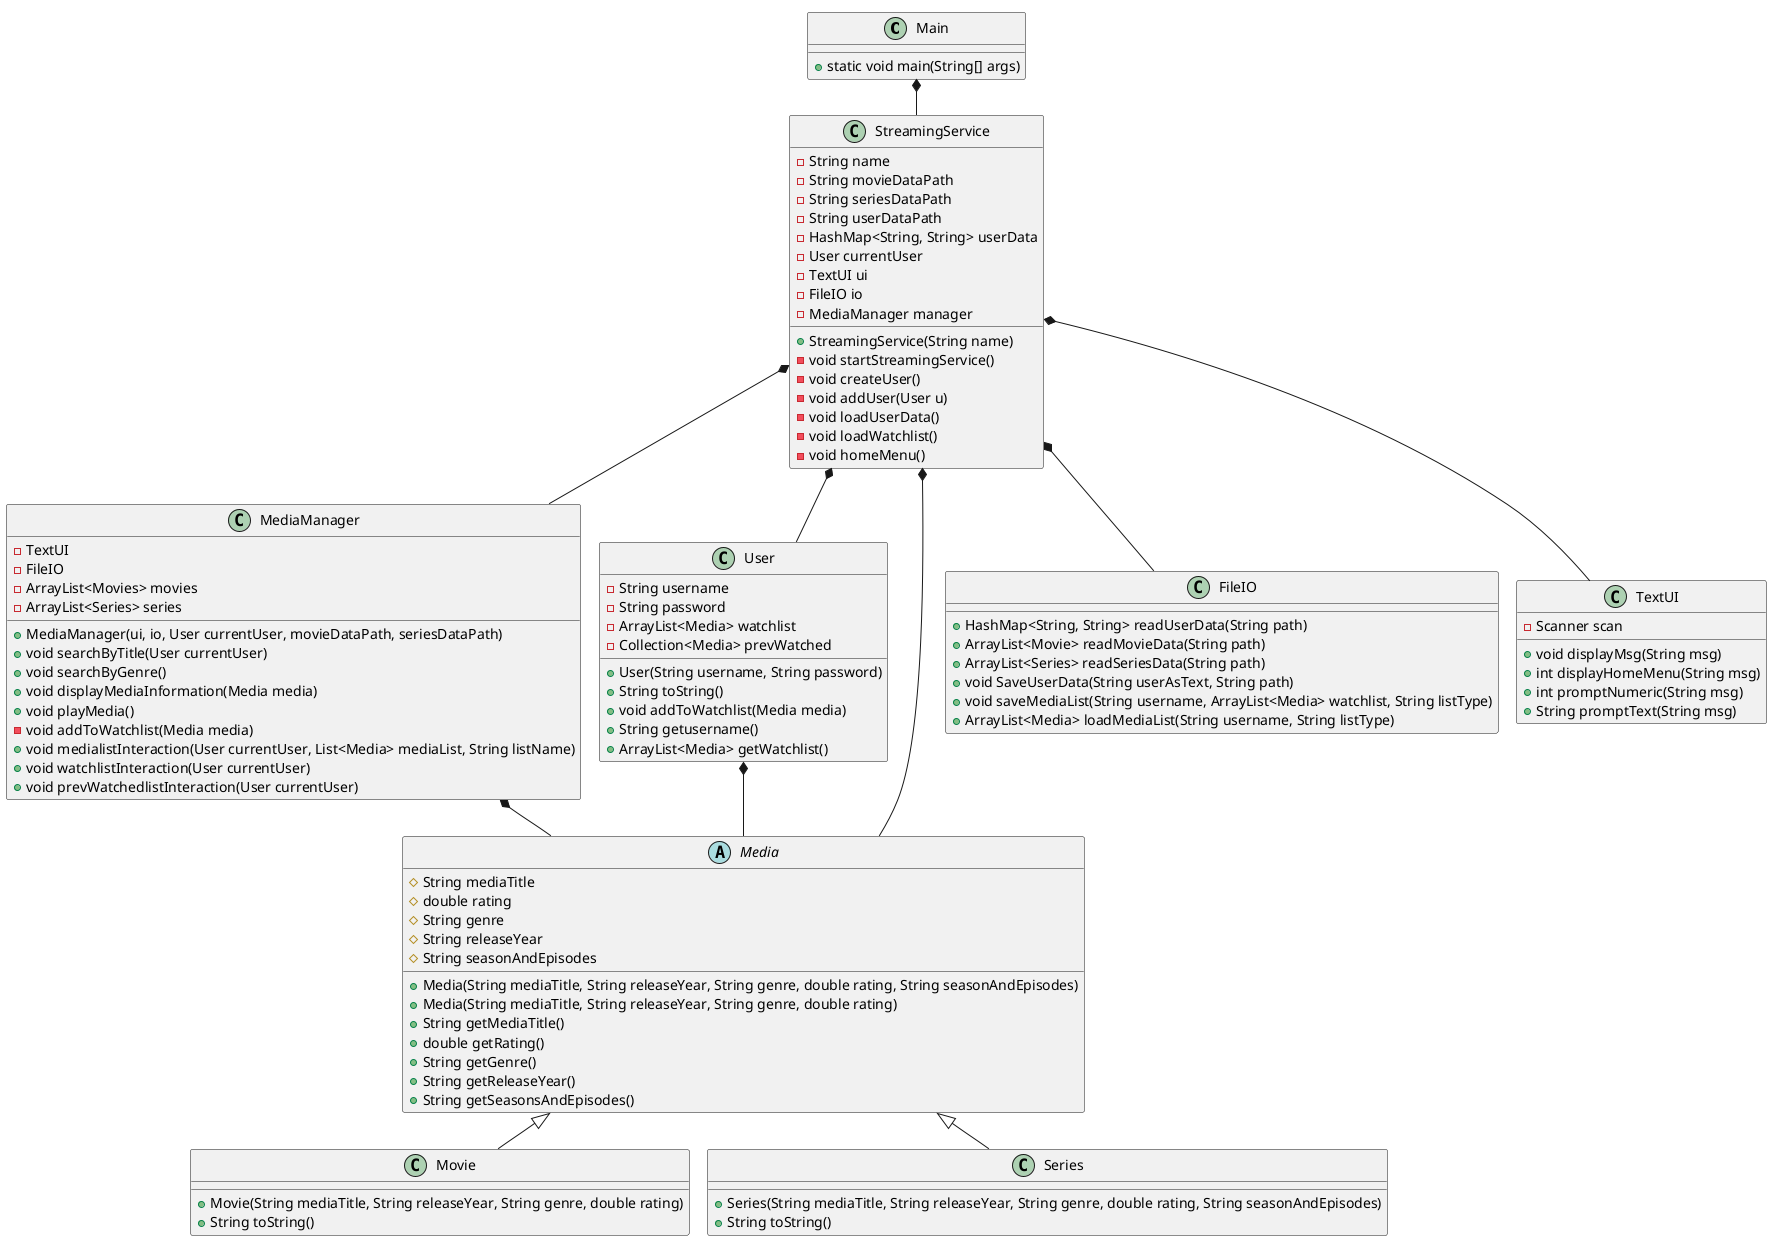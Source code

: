 @startuml
!pragma layout smetana

class Main {
+ static void main(String[] args)
}

class StreamingService{
- String name
- String movieDataPath
- String seriesDataPath
- String userDataPath
- HashMap<String, String> userData
- User currentUser
- TextUI ui
- FileIO io
- MediaManager manager
+ StreamingService(String name)
- void startStreamingService()
- void createUser()
- void addUser(User u)
- void loadUserData()
- void loadWatchlist()
- void homeMenu()


}

class MediaManager {
- TextUI
- FileIO
- ArrayList<Movies> movies
- ArrayList<Series> series
+ MediaManager(ui, io, User currentUser, movieDataPath, seriesDataPath)
+ void searchByTitle(User currentUser)
+ void searchByGenre()
+ void displayMediaInformation(Media media)
+ void playMedia()
- void addToWatchlist(Media media)
+ void medialistInteraction(User currentUser, List<Media> mediaList, String listName)
+ void watchlistInteraction(User currentUser)
+ void prevWatchedlistInteraction(User currentUser)
}

class User {
- String username
- String password
- ArrayList<Media> watchlist
- Collection<Media> prevWatched
+ User(String username, String password)
+ String toString()
+ void addToWatchlist(Media media)
+ String getusername()
+ ArrayList<Media> getWatchlist()
}


abstract class Media{
# String mediaTitle
# double rating
# String genre
# String releaseYear
# String seasonAndEpisodes
+Media(String mediaTitle, String releaseYear, String genre, double rating, String seasonAndEpisodes)
+Media(String mediaTitle, String releaseYear, String genre, double rating)
+String getMediaTitle()
+double getRating()
+String getGenre()
+String getReleaseYear()
+String getSeasonsAndEpisodes()
}

class Movie{
+ Movie(String mediaTitle, String releaseYear, String genre, double rating)
+String toString()
'metode der loader liste over film?

}

class Series{
+Series(String mediaTitle, String releaseYear, String genre, double rating, String seasonAndEpisodes)
+String toString()
'metode der loader liste over serier?
}

class FileIO {
+ HashMap<String, String> readUserData(String path)
+ ArrayList<Movie> readMovieData(String path)
+ ArrayList<Series> readSeriesData(String path)
+ void SaveUserData(String userAsText, String path)
+ void saveMediaList(String username, ArrayList<Media> watchlist, String listType)
+ ArrayList<Media> loadMediaList(String username, String listType)
}

class TextUI {
- Scanner scan
+ void displayMsg(String msg)
+ int displayHomeMenu(String msg)
+ int promptNumeric(String msg)
+ String promptText(String msg)
}

Main *-- StreamingService
StreamingService *-- MediaManager
MediaManager *-- Media
StreamingService *-- User
StreamingService *-- FileIO
StreamingService *-- TextUI
Media <|-- Movie
Media <|-- Series
StreamingService *-- Media
User *-- Media
@enduml